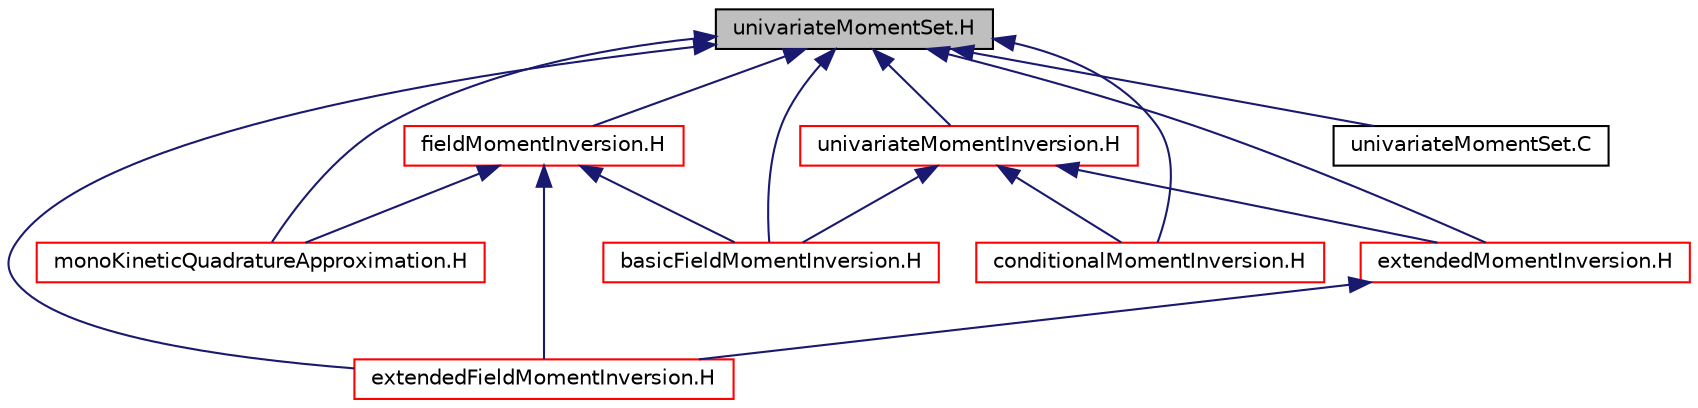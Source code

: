 digraph "univariateMomentSet.H"
{
  bgcolor="transparent";
  edge [fontname="Helvetica",fontsize="10",labelfontname="Helvetica",labelfontsize="10"];
  node [fontname="Helvetica",fontsize="10",shape=record];
  Node1 [label="univariateMomentSet.H",height=0.2,width=0.4,color="black", fillcolor="grey75", style="filled", fontcolor="black"];
  Node1 -> Node2 [dir="back",color="midnightblue",fontsize="10",style="solid",fontname="Helvetica"];
  Node2 [label="basicFieldMomentInversion.H",height=0.2,width=0.4,color="red",URL="$a00201.html"];
  Node1 -> Node3 [dir="back",color="midnightblue",fontsize="10",style="solid",fontname="Helvetica"];
  Node3 [label="extendedFieldMomentInversion.H",height=0.2,width=0.4,color="red",URL="$a00280.html"];
  Node1 -> Node4 [dir="back",color="midnightblue",fontsize="10",style="solid",fontname="Helvetica"];
  Node4 [label="fieldMomentInversion.H",height=0.2,width=0.4,color="red",URL="$a00284.html"];
  Node4 -> Node2 [dir="back",color="midnightblue",fontsize="10",style="solid",fontname="Helvetica"];
  Node4 -> Node3 [dir="back",color="midnightblue",fontsize="10",style="solid",fontname="Helvetica"];
  Node4 -> Node5 [dir="back",color="midnightblue",fontsize="10",style="solid",fontname="Helvetica"];
  Node5 [label="monoKineticQuadratureApproximation.H",height=0.2,width=0.4,color="red",URL="$a00394.html"];
  Node1 -> Node6 [dir="back",color="midnightblue",fontsize="10",style="solid",fontname="Helvetica"];
  Node6 [label="conditionalMomentInversion.H",height=0.2,width=0.4,color="red",URL="$a00222.html"];
  Node1 -> Node7 [dir="back",color="midnightblue",fontsize="10",style="solid",fontname="Helvetica"];
  Node7 [label="univariateMomentInversion.H",height=0.2,width=0.4,color="red",URL="$a00568.html"];
  Node7 -> Node2 [dir="back",color="midnightblue",fontsize="10",style="solid",fontname="Helvetica"];
  Node7 -> Node6 [dir="back",color="midnightblue",fontsize="10",style="solid",fontname="Helvetica"];
  Node7 -> Node8 [dir="back",color="midnightblue",fontsize="10",style="solid",fontname="Helvetica"];
  Node8 [label="extendedMomentInversion.H",height=0.2,width=0.4,color="red",URL="$a00282.html"];
  Node8 -> Node3 [dir="back",color="midnightblue",fontsize="10",style="solid",fontname="Helvetica"];
  Node1 -> Node8 [dir="back",color="midnightblue",fontsize="10",style="solid",fontname="Helvetica"];
  Node1 -> Node9 [dir="back",color="midnightblue",fontsize="10",style="solid",fontname="Helvetica"];
  Node9 [label="univariateMomentSet.C",height=0.2,width=0.4,color="black",URL="$a00570.html"];
  Node1 -> Node5 [dir="back",color="midnightblue",fontsize="10",style="solid",fontname="Helvetica"];
}
